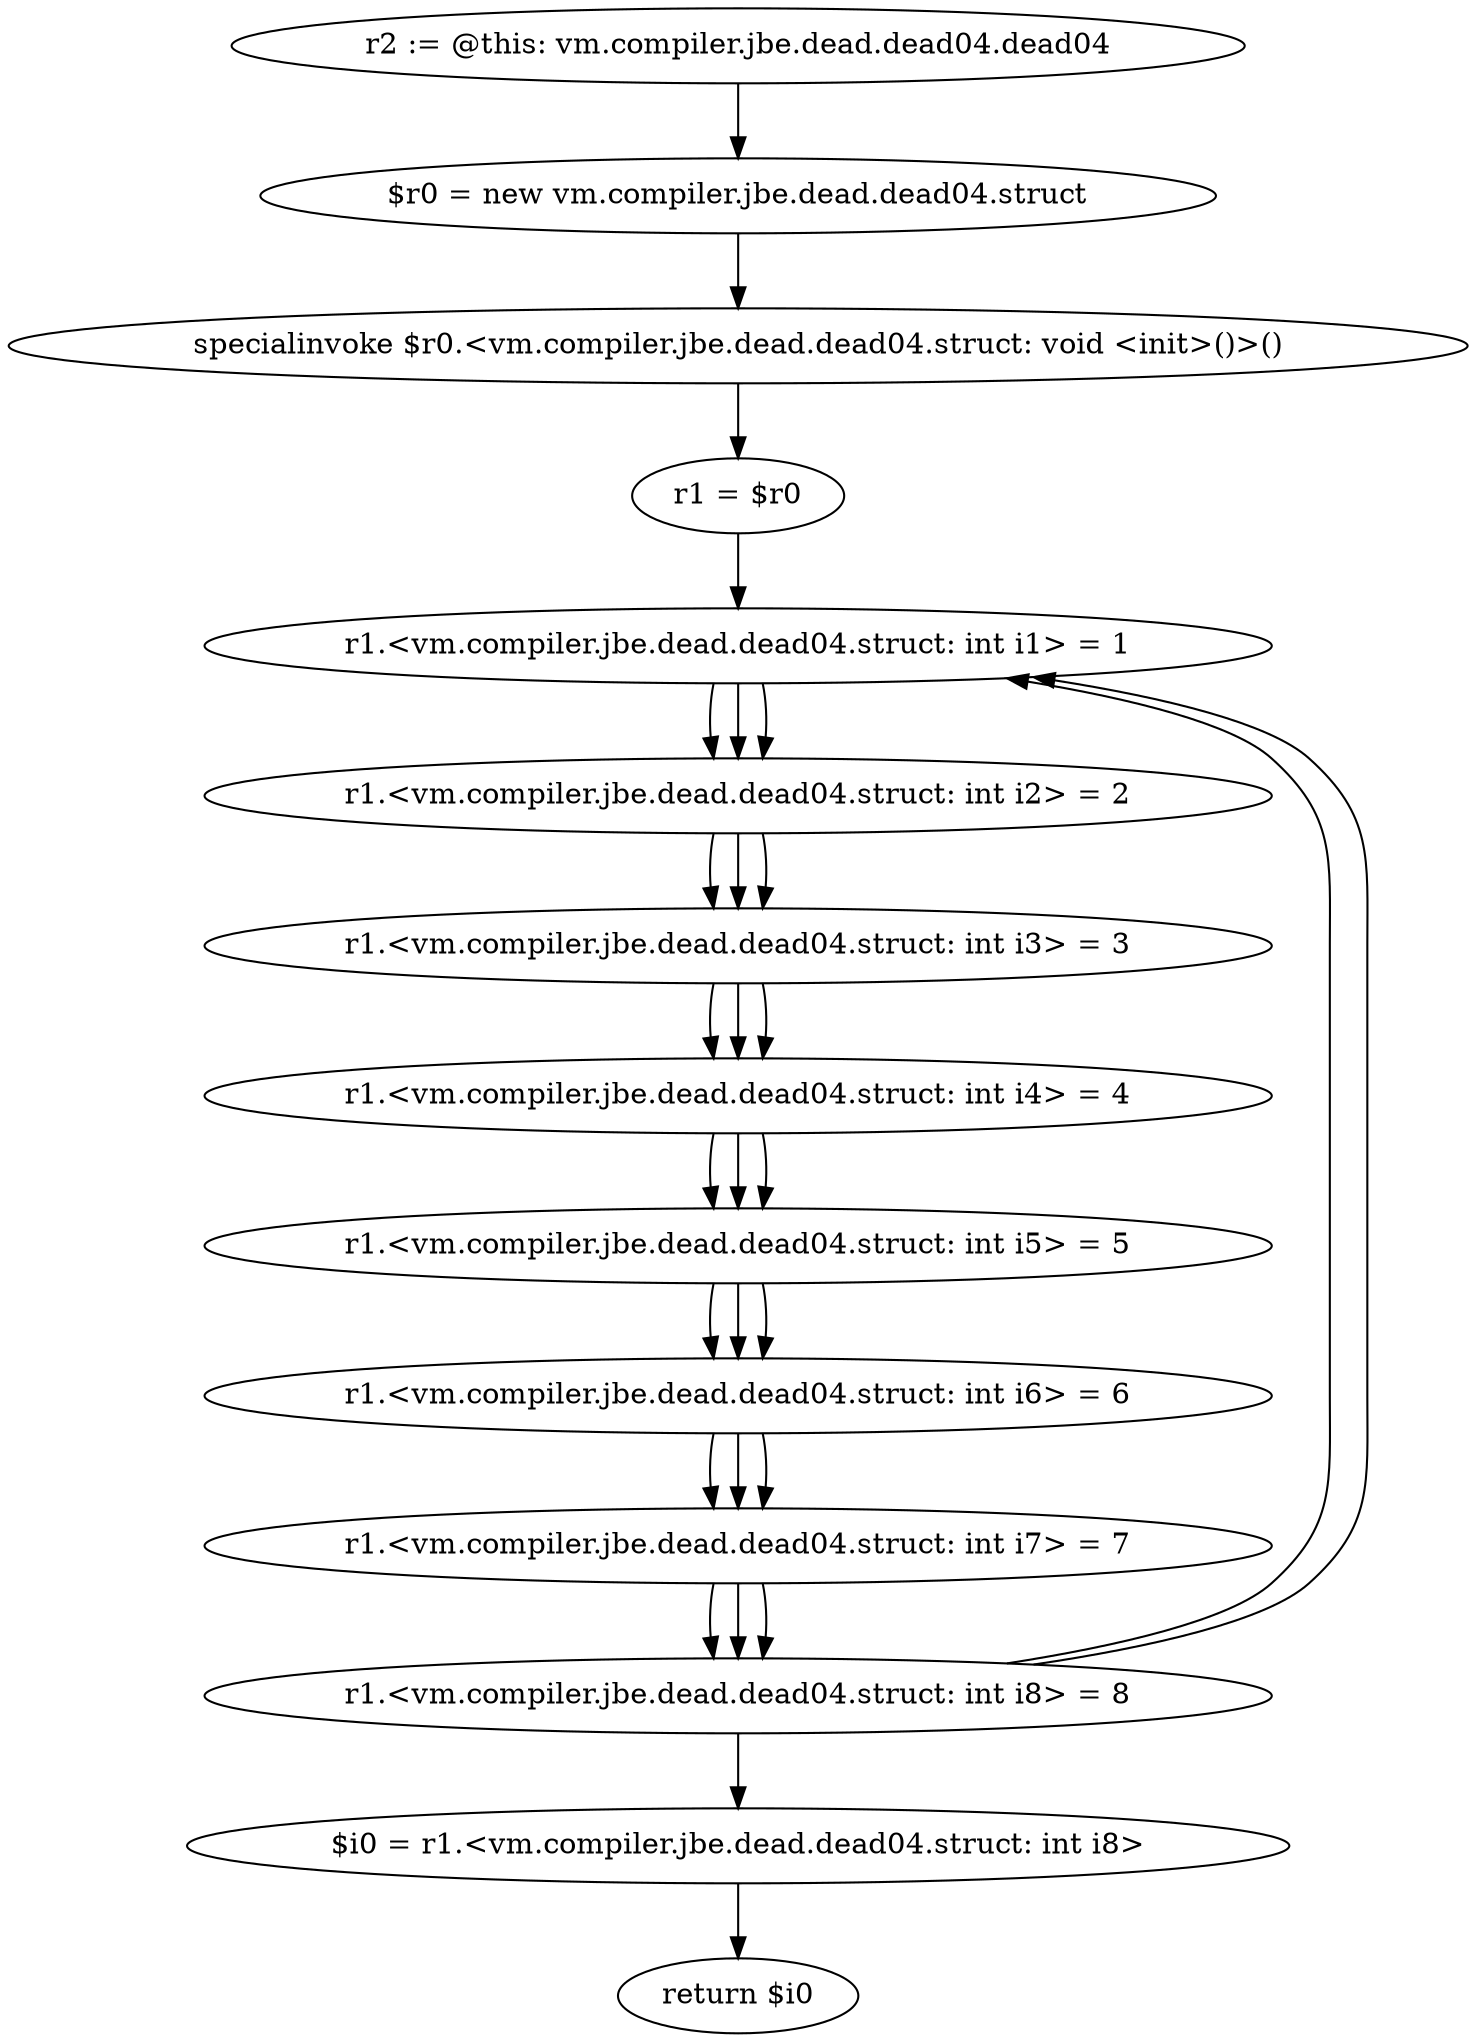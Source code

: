 digraph "unitGraph" {
    "r2 := @this: vm.compiler.jbe.dead.dead04.dead04"
    "$r0 = new vm.compiler.jbe.dead.dead04.struct"
    "specialinvoke $r0.<vm.compiler.jbe.dead.dead04.struct: void <init>()>()"
    "r1 = $r0"
    "r1.<vm.compiler.jbe.dead.dead04.struct: int i1> = 1"
    "r1.<vm.compiler.jbe.dead.dead04.struct: int i2> = 2"
    "r1.<vm.compiler.jbe.dead.dead04.struct: int i3> = 3"
    "r1.<vm.compiler.jbe.dead.dead04.struct: int i4> = 4"
    "r1.<vm.compiler.jbe.dead.dead04.struct: int i5> = 5"
    "r1.<vm.compiler.jbe.dead.dead04.struct: int i6> = 6"
    "r1.<vm.compiler.jbe.dead.dead04.struct: int i7> = 7"
    "r1.<vm.compiler.jbe.dead.dead04.struct: int i8> = 8"
    "$i0 = r1.<vm.compiler.jbe.dead.dead04.struct: int i8>"
    "return $i0"
    "r2 := @this: vm.compiler.jbe.dead.dead04.dead04"->"$r0 = new vm.compiler.jbe.dead.dead04.struct";
    "$r0 = new vm.compiler.jbe.dead.dead04.struct"->"specialinvoke $r0.<vm.compiler.jbe.dead.dead04.struct: void <init>()>()";
    "specialinvoke $r0.<vm.compiler.jbe.dead.dead04.struct: void <init>()>()"->"r1 = $r0";
    "r1 = $r0"->"r1.<vm.compiler.jbe.dead.dead04.struct: int i1> = 1";
    "r1.<vm.compiler.jbe.dead.dead04.struct: int i1> = 1"->"r1.<vm.compiler.jbe.dead.dead04.struct: int i2> = 2";
    "r1.<vm.compiler.jbe.dead.dead04.struct: int i2> = 2"->"r1.<vm.compiler.jbe.dead.dead04.struct: int i3> = 3";
    "r1.<vm.compiler.jbe.dead.dead04.struct: int i3> = 3"->"r1.<vm.compiler.jbe.dead.dead04.struct: int i4> = 4";
    "r1.<vm.compiler.jbe.dead.dead04.struct: int i4> = 4"->"r1.<vm.compiler.jbe.dead.dead04.struct: int i5> = 5";
    "r1.<vm.compiler.jbe.dead.dead04.struct: int i5> = 5"->"r1.<vm.compiler.jbe.dead.dead04.struct: int i6> = 6";
    "r1.<vm.compiler.jbe.dead.dead04.struct: int i6> = 6"->"r1.<vm.compiler.jbe.dead.dead04.struct: int i7> = 7";
    "r1.<vm.compiler.jbe.dead.dead04.struct: int i7> = 7"->"r1.<vm.compiler.jbe.dead.dead04.struct: int i8> = 8";
    "r1.<vm.compiler.jbe.dead.dead04.struct: int i8> = 8"->"r1.<vm.compiler.jbe.dead.dead04.struct: int i1> = 1";
    "r1.<vm.compiler.jbe.dead.dead04.struct: int i1> = 1"->"r1.<vm.compiler.jbe.dead.dead04.struct: int i2> = 2";
    "r1.<vm.compiler.jbe.dead.dead04.struct: int i2> = 2"->"r1.<vm.compiler.jbe.dead.dead04.struct: int i3> = 3";
    "r1.<vm.compiler.jbe.dead.dead04.struct: int i3> = 3"->"r1.<vm.compiler.jbe.dead.dead04.struct: int i4> = 4";
    "r1.<vm.compiler.jbe.dead.dead04.struct: int i4> = 4"->"r1.<vm.compiler.jbe.dead.dead04.struct: int i5> = 5";
    "r1.<vm.compiler.jbe.dead.dead04.struct: int i5> = 5"->"r1.<vm.compiler.jbe.dead.dead04.struct: int i6> = 6";
    "r1.<vm.compiler.jbe.dead.dead04.struct: int i6> = 6"->"r1.<vm.compiler.jbe.dead.dead04.struct: int i7> = 7";
    "r1.<vm.compiler.jbe.dead.dead04.struct: int i7> = 7"->"r1.<vm.compiler.jbe.dead.dead04.struct: int i8> = 8";
    "r1.<vm.compiler.jbe.dead.dead04.struct: int i8> = 8"->"r1.<vm.compiler.jbe.dead.dead04.struct: int i1> = 1";
    "r1.<vm.compiler.jbe.dead.dead04.struct: int i1> = 1"->"r1.<vm.compiler.jbe.dead.dead04.struct: int i2> = 2";
    "r1.<vm.compiler.jbe.dead.dead04.struct: int i2> = 2"->"r1.<vm.compiler.jbe.dead.dead04.struct: int i3> = 3";
    "r1.<vm.compiler.jbe.dead.dead04.struct: int i3> = 3"->"r1.<vm.compiler.jbe.dead.dead04.struct: int i4> = 4";
    "r1.<vm.compiler.jbe.dead.dead04.struct: int i4> = 4"->"r1.<vm.compiler.jbe.dead.dead04.struct: int i5> = 5";
    "r1.<vm.compiler.jbe.dead.dead04.struct: int i5> = 5"->"r1.<vm.compiler.jbe.dead.dead04.struct: int i6> = 6";
    "r1.<vm.compiler.jbe.dead.dead04.struct: int i6> = 6"->"r1.<vm.compiler.jbe.dead.dead04.struct: int i7> = 7";
    "r1.<vm.compiler.jbe.dead.dead04.struct: int i7> = 7"->"r1.<vm.compiler.jbe.dead.dead04.struct: int i8> = 8";
    "r1.<vm.compiler.jbe.dead.dead04.struct: int i8> = 8"->"$i0 = r1.<vm.compiler.jbe.dead.dead04.struct: int i8>";
    "$i0 = r1.<vm.compiler.jbe.dead.dead04.struct: int i8>"->"return $i0";
}
